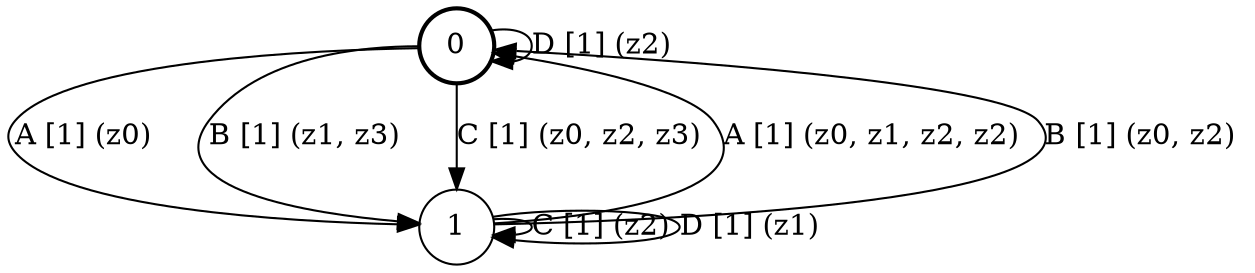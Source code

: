 # generated file, don't try to modify
# command: dot -Tpng <filename> > tree.png
digraph Automaton {
    node [shape = circle];
    0 [style = "bold"];
    0 -> 1 [label = "A [1] (z0) "];
    0 -> 1 [label = "B [1] (z1, z3) "];
    0 -> 1 [label = "C [1] (z0, z2, z3) "];
    0 -> 0 [label = "D [1] (z2) "];
    1 -> 0 [label = "A [1] (z0, z1, z2, z2) "];
    1 -> 0 [label = "B [1] (z0, z2) "];
    1 -> 1 [label = "C [1] (z2) "];
    1 -> 1 [label = "D [1] (z1) "];
}
